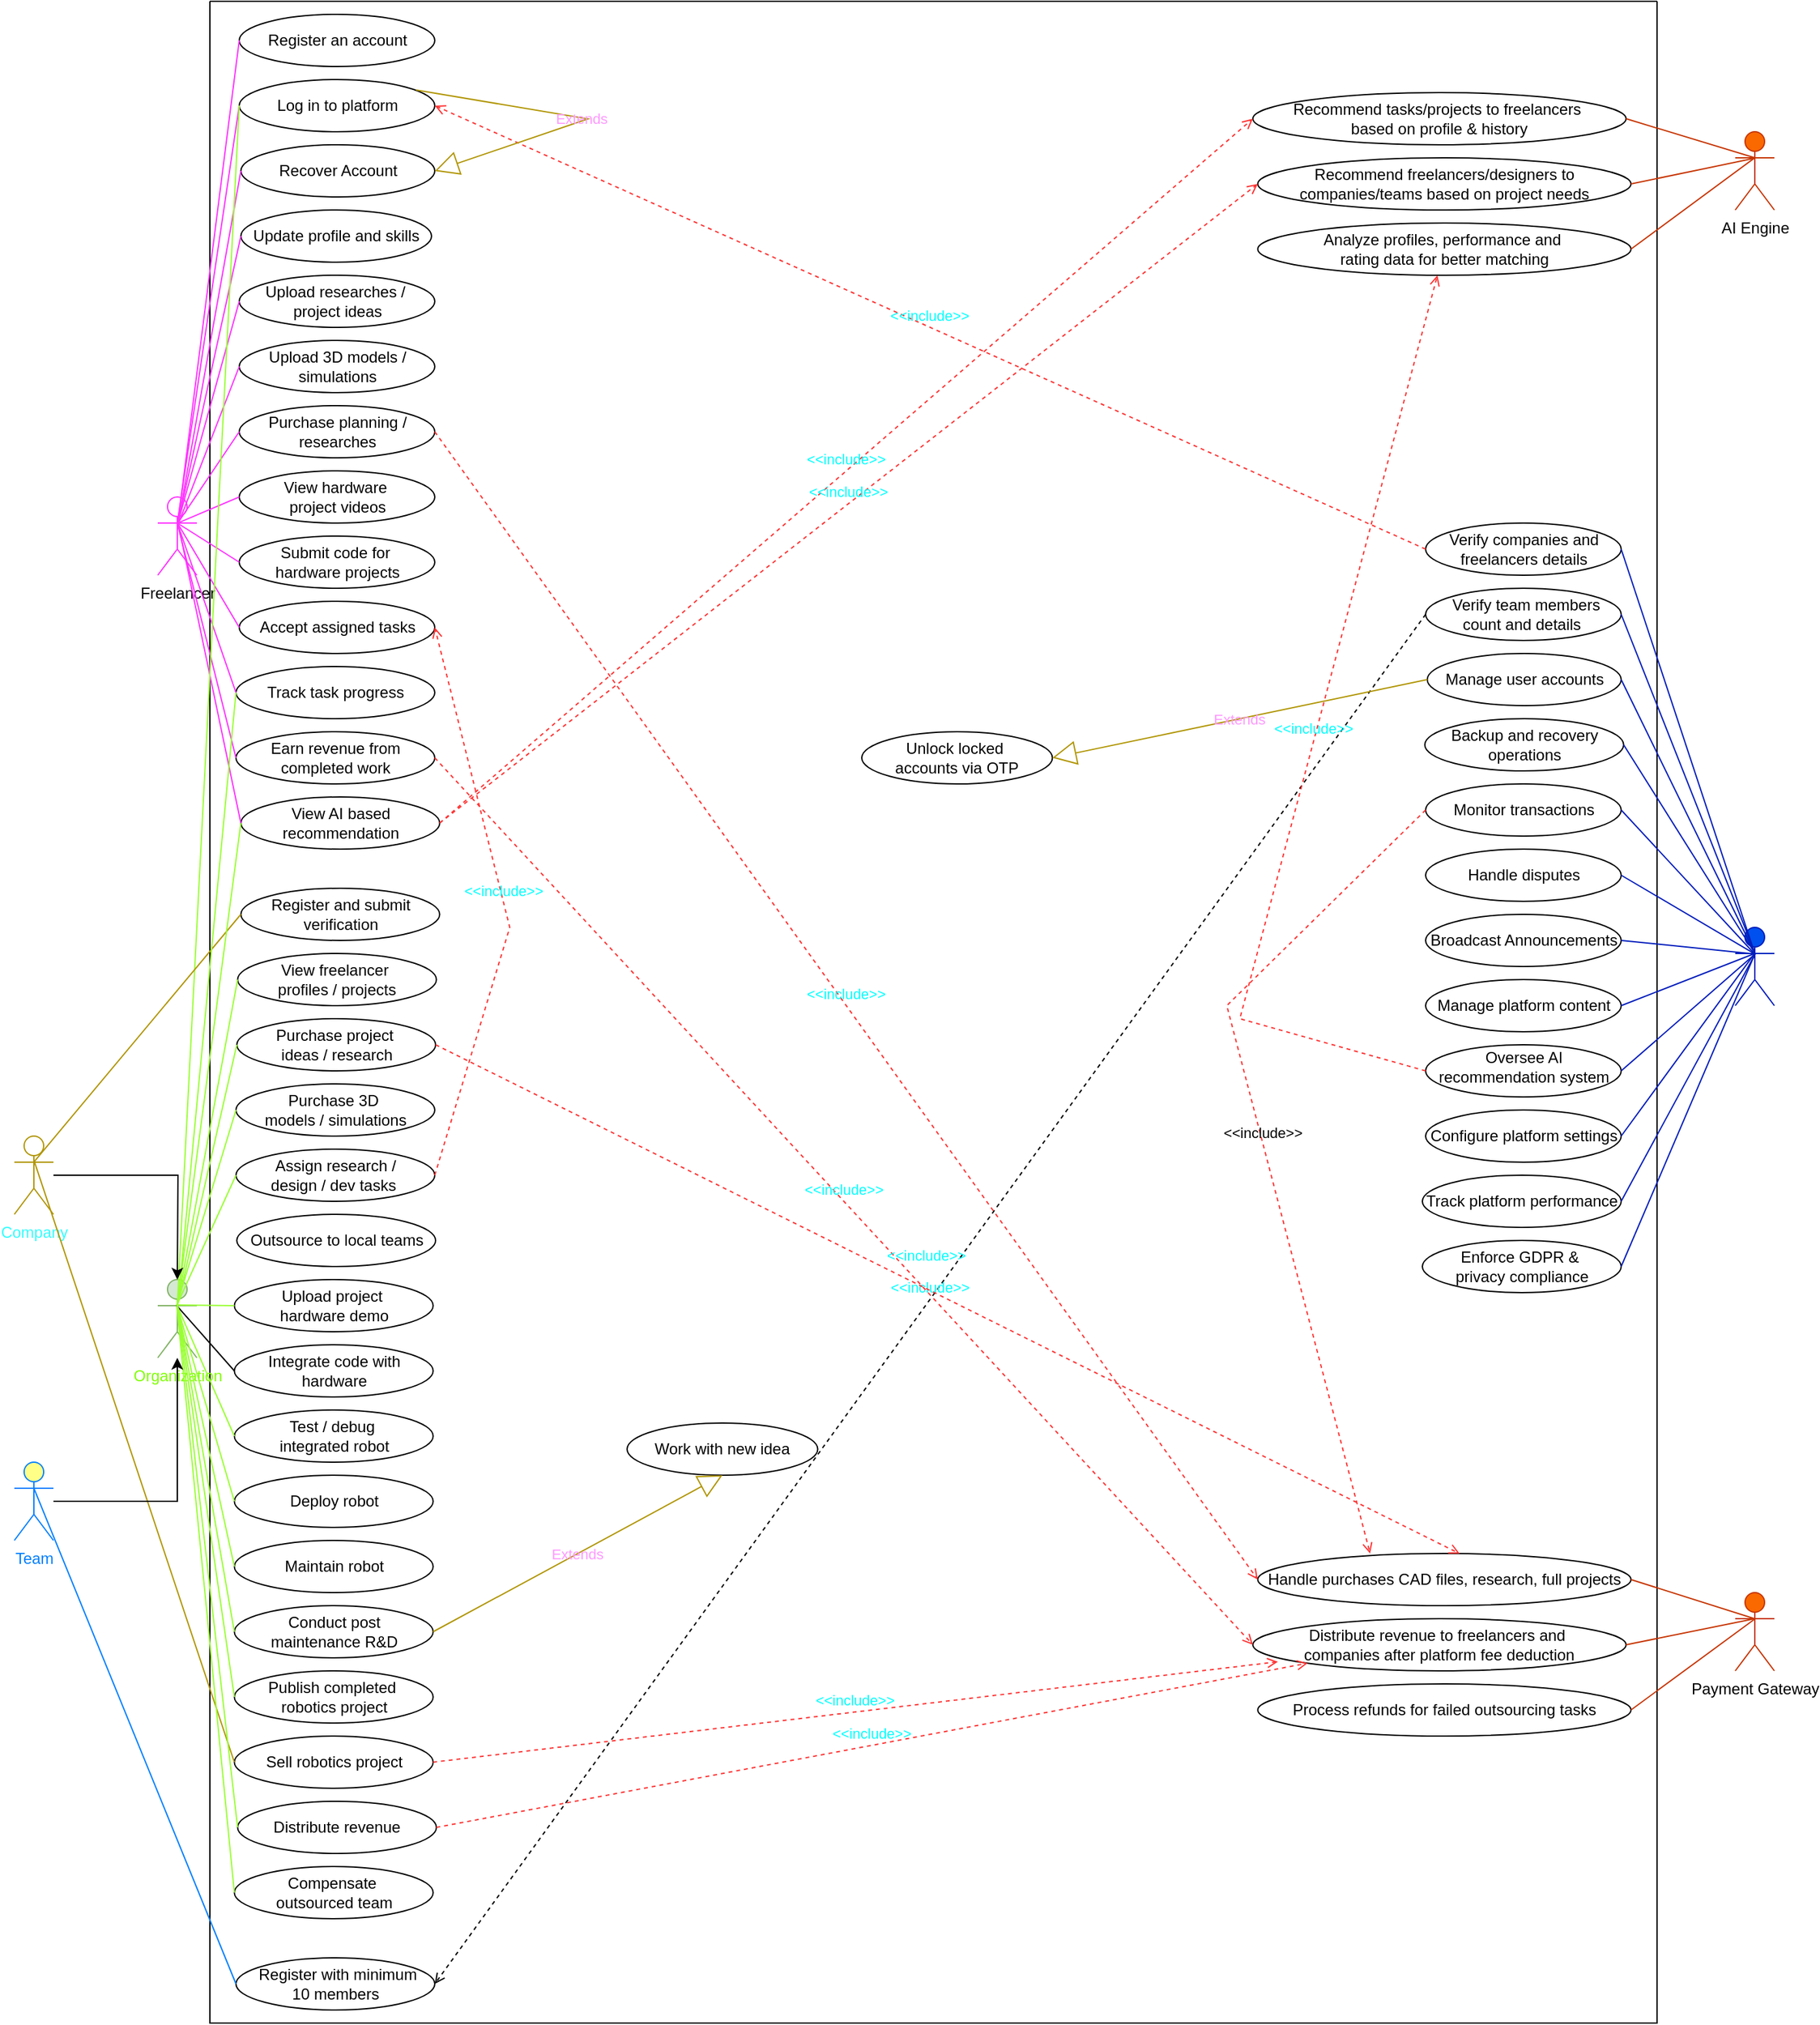 <mxfile version="26.2.2">
  <diagram name="Page-1" id="6x8NPzRuqfLoAj6asVxv">
    <mxGraphModel dx="2456" dy="2137" grid="1" gridSize="10" guides="1" tooltips="1" connect="1" arrows="1" fold="1" page="1" pageScale="1" pageWidth="850" pageHeight="1100" math="0" shadow="0">
      <root>
        <mxCell id="0" />
        <mxCell id="1" parent="0" />
        <mxCell id="V483_an6sq9II-iybFKx-1" value="" style="swimlane;startSize=0;fontColor=#B9E0A5;labelBackgroundColor=#33FF99;" parent="1" vertex="1">
          <mxGeometry x="130" y="-310" width="1110" height="1550" as="geometry" />
        </mxCell>
        <mxCell id="V483_an6sq9II-iybFKx-2" value="Register an account" style="ellipse;whiteSpace=wrap;html=1;" parent="V483_an6sq9II-iybFKx-1" vertex="1">
          <mxGeometry x="22.5" y="10" width="150" height="40" as="geometry" />
        </mxCell>
        <mxCell id="V483_an6sq9II-iybFKx-14" value="Log in to platform" style="ellipse;whiteSpace=wrap;html=1;" parent="V483_an6sq9II-iybFKx-1" vertex="1">
          <mxGeometry x="22.5" y="60" width="150" height="40" as="geometry" />
        </mxCell>
        <mxCell id="V483_an6sq9II-iybFKx-20" value="Upload 3D models / simulations" style="ellipse;whiteSpace=wrap;html=1;" parent="V483_an6sq9II-iybFKx-1" vertex="1">
          <mxGeometry x="22.5" y="260" width="150" height="40" as="geometry" />
        </mxCell>
        <mxCell id="V483_an6sq9II-iybFKx-19" value="Upload researches /&amp;nbsp;&lt;div&gt;project ideas&lt;/div&gt;" style="ellipse;whiteSpace=wrap;html=1;" parent="V483_an6sq9II-iybFKx-1" vertex="1">
          <mxGeometry x="22.5" y="210" width="150" height="40" as="geometry" />
        </mxCell>
        <mxCell id="V483_an6sq9II-iybFKx-18" value="Update profile and skills" style="ellipse;whiteSpace=wrap;html=1;" parent="V483_an6sq9II-iybFKx-1" vertex="1">
          <mxGeometry x="23.75" y="160" width="146.25" height="40" as="geometry" />
        </mxCell>
        <mxCell id="V483_an6sq9II-iybFKx-17" value="Purchase planning / researches" style="ellipse;whiteSpace=wrap;html=1;" parent="V483_an6sq9II-iybFKx-1" vertex="1">
          <mxGeometry x="22.5" y="310" width="150" height="40" as="geometry" />
        </mxCell>
        <mxCell id="V483_an6sq9II-iybFKx-16" value="View hardware&amp;nbsp;&lt;div&gt;project videos&lt;/div&gt;" style="ellipse;whiteSpace=wrap;html=1;" parent="V483_an6sq9II-iybFKx-1" vertex="1">
          <mxGeometry x="22.5" y="360" width="150" height="40" as="geometry" />
        </mxCell>
        <mxCell id="V483_an6sq9II-iybFKx-15" value="Recover Account" style="ellipse;whiteSpace=wrap;html=1;" parent="V483_an6sq9II-iybFKx-1" vertex="1">
          <mxGeometry x="23.75" y="110" width="148.75" height="40" as="geometry" />
        </mxCell>
        <mxCell id="V483_an6sq9II-iybFKx-23" value="Track task progress" style="ellipse;whiteSpace=wrap;html=1;" parent="V483_an6sq9II-iybFKx-1" vertex="1">
          <mxGeometry x="20" y="510" width="152.5" height="40" as="geometry" />
        </mxCell>
        <mxCell id="V483_an6sq9II-iybFKx-22" value="Submit code for&amp;nbsp;&lt;div&gt;hardware projects&lt;/div&gt;" style="ellipse;whiteSpace=wrap;html=1;" parent="V483_an6sq9II-iybFKx-1" vertex="1">
          <mxGeometry x="22.5" y="410" width="150" height="40" as="geometry" />
        </mxCell>
        <mxCell id="V483_an6sq9II-iybFKx-21" value="Accept assigned tasks" style="ellipse;whiteSpace=wrap;html=1;" parent="V483_an6sq9II-iybFKx-1" vertex="1">
          <mxGeometry x="22.5" y="460" width="150" height="40" as="geometry" />
        </mxCell>
        <mxCell id="V483_an6sq9II-iybFKx-28" value="View AI based recommendation" style="ellipse;whiteSpace=wrap;html=1;" parent="V483_an6sq9II-iybFKx-1" vertex="1">
          <mxGeometry x="23.75" y="610" width="152.5" height="40" as="geometry" />
        </mxCell>
        <mxCell id="V483_an6sq9II-iybFKx-27" value="Earn revenue from completed work" style="ellipse;whiteSpace=wrap;html=1;" parent="V483_an6sq9II-iybFKx-1" vertex="1">
          <mxGeometry x="20" y="560" width="152.5" height="40" as="geometry" />
        </mxCell>
        <mxCell id="V483_an6sq9II-iybFKx-48" value="&amp;nbsp;Assign research /&amp;nbsp;&lt;div&gt;design&amp;nbsp;&lt;span style=&quot;background-color: transparent; color: light-dark(rgb(0, 0, 0), rgb(255, 255, 255));&quot;&gt;/ dev tasks&amp;nbsp;&lt;/span&gt;&lt;/div&gt;" style="ellipse;whiteSpace=wrap;html=1;" parent="V483_an6sq9II-iybFKx-1" vertex="1">
          <mxGeometry x="20" y="880" width="152.5" height="40" as="geometry" />
        </mxCell>
        <mxCell id="V483_an6sq9II-iybFKx-47" value="Purchase 3D&amp;nbsp;&lt;div&gt;models / simulations&lt;/div&gt;" style="ellipse;whiteSpace=wrap;html=1;" parent="V483_an6sq9II-iybFKx-1" vertex="1">
          <mxGeometry x="20" y="830" width="152.5" height="40" as="geometry" />
        </mxCell>
        <mxCell id="V483_an6sq9II-iybFKx-46" value="Purchase project&amp;nbsp;&lt;div&gt;ideas / research&lt;/div&gt;" style="ellipse;whiteSpace=wrap;html=1;" parent="V483_an6sq9II-iybFKx-1" vertex="1">
          <mxGeometry x="20.63" y="780" width="152.5" height="40" as="geometry" />
        </mxCell>
        <mxCell id="V483_an6sq9II-iybFKx-45" value="View freelancer&amp;nbsp;&lt;div&gt;profiles / projects&lt;/div&gt;" style="ellipse;whiteSpace=wrap;html=1;" parent="V483_an6sq9II-iybFKx-1" vertex="1">
          <mxGeometry x="21.25" y="730" width="152.5" height="40" as="geometry" />
        </mxCell>
        <mxCell id="V483_an6sq9II-iybFKx-44" value="Register and submit verification" style="ellipse;whiteSpace=wrap;html=1;" parent="V483_an6sq9II-iybFKx-1" vertex="1">
          <mxGeometry x="23.75" y="680" width="152.5" height="40" as="geometry" />
        </mxCell>
        <mxCell id="V483_an6sq9II-iybFKx-43" value="&lt;span style=&quot;color: rgba(0, 0, 0, 0); font-family: monospace; font-size: 0px; text-align: start; text-wrap-mode: nowrap;&quot;&gt;%3CmxGraphModel%3E%3Croot%3E%3CmxCell%20id%3D%220%22%2F%3E%3CmxCell%20id%3D%221%22%20parent%3D%220%22%2F%3E%3CmxCell%20id%3D%222%22%20value%3D%22Outsource%20to%20local%20teams%22%20style%3D%22ellipse%3BwhiteSpace%3Dwrap%3Bhtml%3D1%3B%22%20vertex%3D%221%22%20parent%3D%221%22%3E%3CmxGeometry%20x%3D%22170%22%20y%3D%22680%22%20width%3D%22152.5%22%20height%3D%2240%22%20as%3D%22geometry%22%2F%3E%3C%2FmxCell%3E%3C%2Froot%3E%3C%2FmxGraphModel%3E&lt;/span&gt;Upload project&amp;nbsp;&lt;div&gt;hardware demo&lt;/div&gt;" style="ellipse;whiteSpace=wrap;html=1;" parent="V483_an6sq9II-iybFKx-1" vertex="1">
          <mxGeometry x="18.75" y="980" width="152.5" height="40" as="geometry" />
        </mxCell>
        <mxCell id="V483_an6sq9II-iybFKx-59" value="Conduct post maintenance&lt;span style=&quot;background-color: transparent; color: light-dark(rgb(0, 0, 0), rgb(255, 255, 255));&quot;&gt;&amp;nbsp;R&amp;amp;D&lt;/span&gt;" style="ellipse;whiteSpace=wrap;html=1;" parent="V483_an6sq9II-iybFKx-1" vertex="1">
          <mxGeometry x="18.75" y="1230" width="152.5" height="40" as="geometry" />
        </mxCell>
        <mxCell id="V483_an6sq9II-iybFKx-58" value="Maintain robot" style="ellipse;whiteSpace=wrap;html=1;" parent="V483_an6sq9II-iybFKx-1" vertex="1">
          <mxGeometry x="18.75" y="1180" width="152.5" height="40" as="geometry" />
        </mxCell>
        <mxCell id="V483_an6sq9II-iybFKx-57" value="Deploy robot" style="ellipse;whiteSpace=wrap;html=1;" parent="V483_an6sq9II-iybFKx-1" vertex="1">
          <mxGeometry x="18.75" y="1130" width="152.5" height="40" as="geometry" />
        </mxCell>
        <mxCell id="V483_an6sq9II-iybFKx-56" value="Test / debug&amp;nbsp;&lt;div&gt;integrated robot&lt;/div&gt;" style="ellipse;whiteSpace=wrap;html=1;" parent="V483_an6sq9II-iybFKx-1" vertex="1">
          <mxGeometry x="18.75" y="1080" width="152.5" height="40" as="geometry" />
        </mxCell>
        <mxCell id="V483_an6sq9II-iybFKx-55" value="Integrate code with hardware" style="ellipse;whiteSpace=wrap;html=1;" parent="V483_an6sq9II-iybFKx-1" vertex="1">
          <mxGeometry x="18.75" y="1030" width="152.5" height="40" as="geometry" />
        </mxCell>
        <mxCell id="V483_an6sq9II-iybFKx-63" value="Publish completed&amp;nbsp;&lt;div&gt;robotics project&lt;/div&gt;" style="ellipse;whiteSpace=wrap;html=1;" parent="V483_an6sq9II-iybFKx-1" vertex="1">
          <mxGeometry x="18.75" y="1280" width="152.5" height="40" as="geometry" />
        </mxCell>
        <mxCell id="V483_an6sq9II-iybFKx-64" value="Sell robotics project" style="ellipse;whiteSpace=wrap;html=1;" parent="V483_an6sq9II-iybFKx-1" vertex="1">
          <mxGeometry x="18.75" y="1330" width="152.5" height="40" as="geometry" />
        </mxCell>
        <mxCell id="V483_an6sq9II-iybFKx-65" value="Distribute revenue" style="ellipse;whiteSpace=wrap;html=1;" parent="V483_an6sq9II-iybFKx-1" vertex="1">
          <mxGeometry x="21.25" y="1380" width="152.5" height="40" as="geometry" />
        </mxCell>
        <mxCell id="V483_an6sq9II-iybFKx-66" value="Compensate&amp;nbsp;&lt;div&gt;outsourced team &lt;/div&gt;" style="ellipse;whiteSpace=wrap;html=1;" parent="V483_an6sq9II-iybFKx-1" vertex="1">
          <mxGeometry x="18.75" y="1430" width="152.5" height="40" as="geometry" />
        </mxCell>
        <mxCell id="elvzSRphuKa_Uweao7Ht-12" value="Outsource to local teams" style="ellipse;whiteSpace=wrap;html=1;" parent="V483_an6sq9II-iybFKx-1" vertex="1">
          <mxGeometry x="20.63" y="930" width="152.5" height="40" as="geometry" />
        </mxCell>
        <mxCell id="elvzSRphuKa_Uweao7Ht-31" value="&amp;nbsp; Register with minimum&amp;nbsp;&lt;div&gt;10 members&lt;/div&gt;" style="ellipse;whiteSpace=wrap;html=1;" parent="V483_an6sq9II-iybFKx-1" vertex="1">
          <mxGeometry x="20" y="1500" width="152.5" height="40" as="geometry" />
        </mxCell>
        <mxCell id="elvzSRphuKa_Uweao7Ht-36" value="Verify companies and freelancers details" style="ellipse;whiteSpace=wrap;html=1;" parent="V483_an6sq9II-iybFKx-1" vertex="1">
          <mxGeometry x="932.5" y="400" width="150" height="40" as="geometry" />
        </mxCell>
        <mxCell id="elvzSRphuKa_Uweao7Ht-37" value="&amp;nbsp;Verify team members count and details&amp;nbsp;" style="ellipse;whiteSpace=wrap;html=1;" parent="V483_an6sq9II-iybFKx-1" vertex="1">
          <mxGeometry x="932.5" y="450" width="150" height="40" as="geometry" />
        </mxCell>
        <mxCell id="elvzSRphuKa_Uweao7Ht-38" value="Handle disputes" style="ellipse;whiteSpace=wrap;html=1;" parent="V483_an6sq9II-iybFKx-1" vertex="1">
          <mxGeometry x="932.5" y="650" width="150" height="40" as="geometry" />
        </mxCell>
        <mxCell id="elvzSRphuKa_Uweao7Ht-39" value="Monitor transactions" style="ellipse;whiteSpace=wrap;html=1;" parent="V483_an6sq9II-iybFKx-1" vertex="1">
          <mxGeometry x="932.5" y="600" width="150" height="40" as="geometry" />
        </mxCell>
        <mxCell id="elvzSRphuKa_Uweao7Ht-40" value="Unlock locked&amp;nbsp;&lt;div&gt;a&lt;span style=&quot;background-color: transparent; color: light-dark(rgb(0, 0, 0), rgb(255, 255, 255));&quot;&gt;ccounts via OTP&lt;/span&gt;&lt;/div&gt;" style="ellipse;whiteSpace=wrap;html=1;" parent="V483_an6sq9II-iybFKx-1" vertex="1">
          <mxGeometry x="500" y="560" width="146.25" height="40" as="geometry" />
        </mxCell>
        <mxCell id="elvzSRphuKa_Uweao7Ht-41" value="Broadcast Announcements" style="ellipse;whiteSpace=wrap;html=1;" parent="V483_an6sq9II-iybFKx-1" vertex="1">
          <mxGeometry x="932.5" y="700" width="150" height="40" as="geometry" />
        </mxCell>
        <mxCell id="elvzSRphuKa_Uweao7Ht-42" value="Manage platform content" style="ellipse;whiteSpace=wrap;html=1;" parent="V483_an6sq9II-iybFKx-1" vertex="1">
          <mxGeometry x="932.5" y="750" width="150" height="40" as="geometry" />
        </mxCell>
        <mxCell id="elvzSRphuKa_Uweao7Ht-43" value="Manage user accounts" style="ellipse;whiteSpace=wrap;html=1;" parent="V483_an6sq9II-iybFKx-1" vertex="1">
          <mxGeometry x="933.75" y="500" width="148.75" height="40" as="geometry" />
        </mxCell>
        <mxCell id="elvzSRphuKa_Uweao7Ht-44" value="Track platform performance" style="ellipse;whiteSpace=wrap;html=1;" parent="V483_an6sq9II-iybFKx-1" vertex="1">
          <mxGeometry x="930" y="900" width="152.5" height="40" as="geometry" />
        </mxCell>
        <mxCell id="elvzSRphuKa_Uweao7Ht-45" value="&lt;table&gt;&lt;tbody&gt;&lt;tr&gt;&lt;td style=&quot;&quot; data-end=&quot;1147&quot; data-start=&quot;1108&quot; class=&quot;max-w-[calc(var(--thread-content-max-width)*2/3)]&quot;&gt;&lt;span data-end=&quot;1146&quot; data-start=&quot;1110&quot;&gt;Oversee AI recommendation system&lt;/span&gt;&lt;/td&gt;&lt;/tr&gt;&lt;/tbody&gt;&lt;/table&gt;&lt;table&gt;&lt;tbody&gt;&lt;tr&gt;&lt;td data-end=&quot;1211&quot; data-start=&quot;1147&quot; class=&quot;max-w-[calc(var(--thread-content-max-width)*2/3)] min-w-[calc(var(--thread-content-max-width)/3)]&quot;&gt;&lt;/td&gt;&lt;/tr&gt;&lt;/tbody&gt;&lt;/table&gt;" style="ellipse;whiteSpace=wrap;html=1;" parent="V483_an6sq9II-iybFKx-1" vertex="1">
          <mxGeometry x="932.5" y="800" width="150" height="40" as="geometry" />
        </mxCell>
        <mxCell id="elvzSRphuKa_Uweao7Ht-46" value="Configure platform settings" style="ellipse;whiteSpace=wrap;html=1;" parent="V483_an6sq9II-iybFKx-1" vertex="1">
          <mxGeometry x="932.5" y="850" width="150" height="40" as="geometry" />
        </mxCell>
        <mxCell id="elvzSRphuKa_Uweao7Ht-47" value="Backup and recovery operations" style="ellipse;whiteSpace=wrap;html=1;" parent="V483_an6sq9II-iybFKx-1" vertex="1">
          <mxGeometry x="931.88" y="550" width="152.5" height="40" as="geometry" />
        </mxCell>
        <mxCell id="elvzSRphuKa_Uweao7Ht-48" value="Enforce GDPR &amp;amp;&amp;nbsp;&lt;div&gt;privacy compliance&lt;/div&gt;" style="ellipse;whiteSpace=wrap;html=1;" parent="V483_an6sq9II-iybFKx-1" vertex="1">
          <mxGeometry x="930" y="950" width="152.5" height="40" as="geometry" />
        </mxCell>
        <mxCell id="elvzSRphuKa_Uweao7Ht-64" value="Recommend tasks/projects to freelancers&amp;nbsp;&lt;div&gt;based on profile &amp;amp; history&lt;/div&gt;" style="ellipse;whiteSpace=wrap;html=1;" parent="V483_an6sq9II-iybFKx-1" vertex="1">
          <mxGeometry x="800" y="70" width="286.25" height="40" as="geometry" />
        </mxCell>
        <mxCell id="elvzSRphuKa_Uweao7Ht-70" value="Recommend freelancers/designers to companies/teams based on project needs" style="ellipse;whiteSpace=wrap;html=1;" parent="V483_an6sq9II-iybFKx-1" vertex="1">
          <mxGeometry x="803.75" y="120" width="286.25" height="40" as="geometry" />
        </mxCell>
        <mxCell id="elvzSRphuKa_Uweao7Ht-71" value="Analyze profiles, performance and&amp;nbsp;&lt;div&gt;&lt;span style=&quot;background-color: transparent; color: light-dark(rgb(0, 0, 0), rgb(255, 255, 255));&quot;&gt;rating&amp;nbsp;&lt;/span&gt;&lt;span style=&quot;background-color: transparent; color: light-dark(rgb(0, 0, 0), rgb(255, 255, 255));&quot;&gt;data for better matching&lt;/span&gt;&lt;/div&gt;" style="ellipse;whiteSpace=wrap;html=1;" parent="V483_an6sq9II-iybFKx-1" vertex="1">
          <mxGeometry x="803.75" y="170" width="286.25" height="40" as="geometry" />
        </mxCell>
        <mxCell id="elvzSRphuKa_Uweao7Ht-72" value="Handle purchases CAD files, research, full projects" style="ellipse;whiteSpace=wrap;html=1;" parent="V483_an6sq9II-iybFKx-1" vertex="1">
          <mxGeometry x="803.75" y="1190" width="286.25" height="40" as="geometry" />
        </mxCell>
        <mxCell id="elvzSRphuKa_Uweao7Ht-73" value="Distribute revenue to freelancers and&amp;nbsp;&lt;div&gt;companies after platform fee deduction&lt;/div&gt;" style="ellipse;whiteSpace=wrap;html=1;" parent="V483_an6sq9II-iybFKx-1" vertex="1">
          <mxGeometry x="800" y="1240" width="286.25" height="40" as="geometry" />
        </mxCell>
        <mxCell id="elvzSRphuKa_Uweao7Ht-74" value="Process refunds for failed outsourcing tasks" style="ellipse;whiteSpace=wrap;html=1;" parent="V483_an6sq9II-iybFKx-1" vertex="1">
          <mxGeometry x="803.75" y="1290" width="286.25" height="40" as="geometry" />
        </mxCell>
        <mxCell id="elvzSRphuKa_Uweao7Ht-78" value="&lt;&lt;include&gt;&gt;" style="edgeStyle=none;endArrow=open;verticalAlign=bottom;dashed=1;labelBackgroundColor=none;rounded=0;exitX=0;exitY=0.5;exitDx=0;exitDy=0;entryX=1;entryY=0.5;entryDx=0;entryDy=0;strokeColor=#FF3333;fontColor=#00FFFF;" parent="V483_an6sq9II-iybFKx-1" source="elvzSRphuKa_Uweao7Ht-36" target="V483_an6sq9II-iybFKx-14" edge="1">
          <mxGeometry width="160" relative="1" as="geometry">
            <mxPoint x="889.5" y="420" as="sourcePoint" />
            <mxPoint x="1067" y="248.377" as="targetPoint" />
          </mxGeometry>
        </mxCell>
        <mxCell id="elvzSRphuKa_Uweao7Ht-79" value="&lt;&lt;include&gt;&gt;" style="edgeStyle=none;endArrow=open;verticalAlign=bottom;dashed=1;labelBackgroundColor=none;rounded=0;exitX=0;exitY=0.5;exitDx=0;exitDy=0;entryX=1;entryY=0.5;entryDx=0;entryDy=0;strokeColor=light-dark(#000000,#FF3333);fontColor=#00FFFF;" parent="V483_an6sq9II-iybFKx-1" source="elvzSRphuKa_Uweao7Ht-37" target="elvzSRphuKa_Uweao7Ht-31" edge="1">
          <mxGeometry width="160" relative="1" as="geometry">
            <mxPoint x="943" y="430" as="sourcePoint" />
            <mxPoint x="183" y="90" as="targetPoint" />
          </mxGeometry>
        </mxCell>
        <mxCell id="elvzSRphuKa_Uweao7Ht-80" value="&lt;&lt;include&gt;&gt;" style="edgeStyle=none;endArrow=open;verticalAlign=bottom;dashed=1;labelBackgroundColor=none;rounded=0;exitX=1;exitY=0.5;exitDx=0;exitDy=0;entryX=0;entryY=0.5;entryDx=0;entryDy=0;strokeColor=#FF3333;fontColor=#00FFFF;" parent="V483_an6sq9II-iybFKx-1" source="V483_an6sq9II-iybFKx-17" target="elvzSRphuKa_Uweao7Ht-72" edge="1">
          <mxGeometry width="160" relative="1" as="geometry">
            <mxPoint x="310" y="350" as="sourcePoint" />
            <mxPoint x="470" y="350" as="targetPoint" />
          </mxGeometry>
        </mxCell>
        <mxCell id="elvzSRphuKa_Uweao7Ht-83" value="&amp;lt;&amp;lt;include&amp;gt;&amp;gt;" style="edgeStyle=none;html=1;endArrow=open;verticalAlign=bottom;dashed=1;labelBackgroundColor=none;rounded=0;exitX=1;exitY=0.5;exitDx=0;exitDy=0;entryX=0;entryY=0.5;entryDx=0;entryDy=0;strokeColor=#FF3333;fontColor=#00FFFF;" parent="V483_an6sq9II-iybFKx-1" source="V483_an6sq9II-iybFKx-27" target="elvzSRphuKa_Uweao7Ht-73" edge="1">
          <mxGeometry width="160" relative="1" as="geometry">
            <mxPoint x="120" y="380" as="sourcePoint" />
            <mxPoint x="751" y="1260" as="targetPoint" />
          </mxGeometry>
        </mxCell>
        <mxCell id="elvzSRphuKa_Uweao7Ht-85" value="&lt;&lt;include&gt;&gt;" style="edgeStyle=none;endArrow=open;verticalAlign=bottom;dashed=1;labelBackgroundColor=none;rounded=0;exitX=1;exitY=0.5;exitDx=0;exitDy=0;entryX=0;entryY=0.5;entryDx=0;entryDy=0;strokeColor=#FF3333;fontColor=#00FFFF;" parent="V483_an6sq9II-iybFKx-1" source="V483_an6sq9II-iybFKx-28" target="elvzSRphuKa_Uweao7Ht-64" edge="1">
          <mxGeometry width="160" relative="1" as="geometry">
            <mxPoint x="260" y="260" as="sourcePoint" />
            <mxPoint x="891" y="1140" as="targetPoint" />
          </mxGeometry>
        </mxCell>
        <mxCell id="elvzSRphuKa_Uweao7Ht-86" value="&lt;&lt;include&gt;&gt;" style="edgeStyle=none;endArrow=open;verticalAlign=bottom;dashed=1;labelBackgroundColor=none;rounded=0;exitX=1;exitY=0.5;exitDx=0;exitDy=0;entryX=0.541;entryY=0.003;entryDx=0;entryDy=0;strokeColor=#FF3333;entryPerimeter=0;fontColor=#00FFFF;" parent="V483_an6sq9II-iybFKx-1" source="V483_an6sq9II-iybFKx-46" target="elvzSRphuKa_Uweao7Ht-72" edge="1">
          <mxGeometry x="-0.058" y="15" width="160" relative="1" as="geometry">
            <mxPoint x="239.5" y="480" as="sourcePoint" />
            <mxPoint x="870.5" y="1360" as="targetPoint" />
            <mxPoint as="offset" />
          </mxGeometry>
        </mxCell>
        <mxCell id="elvzSRphuKa_Uweao7Ht-87" value="&lt;&lt;include&gt;&gt;" style="edgeStyle=none;endArrow=open;verticalAlign=bottom;dashed=1;labelBackgroundColor=none;rounded=0;exitX=1;exitY=0.5;exitDx=0;exitDy=0;entryX=0.067;entryY=0.825;entryDx=0;entryDy=0;strokeColor=#FF3333;entryPerimeter=0;fontColor=#00FFFF;" parent="V483_an6sq9II-iybFKx-1" source="V483_an6sq9II-iybFKx-64" target="elvzSRphuKa_Uweao7Ht-73" edge="1">
          <mxGeometry width="160" relative="1" as="geometry">
            <mxPoint x="302.75" y="890" as="sourcePoint" />
            <mxPoint x="933.75" y="1770" as="targetPoint" />
          </mxGeometry>
        </mxCell>
        <mxCell id="elvzSRphuKa_Uweao7Ht-88" value="&lt;&lt;include&gt;&gt;" style="edgeStyle=none;endArrow=open;verticalAlign=bottom;dashed=1;labelBackgroundColor=none;rounded=0;exitX=1;exitY=0.5;exitDx=0;exitDy=0;entryX=0;entryY=1;entryDx=0;entryDy=0;strokeColor=#FF3333;fontColor=#00FFFF;" parent="V483_an6sq9II-iybFKx-1" source="V483_an6sq9II-iybFKx-65" target="elvzSRphuKa_Uweao7Ht-73" edge="1">
          <mxGeometry width="160" relative="1" as="geometry">
            <mxPoint x="171.25" y="1397" as="sourcePoint" />
            <mxPoint x="819.25" y="1320" as="targetPoint" />
          </mxGeometry>
        </mxCell>
        <mxCell id="elvzSRphuKa_Uweao7Ht-89" value="&amp;lt;&amp;lt;include&amp;gt;&amp;gt;" style="edgeStyle=none;html=1;endArrow=open;verticalAlign=bottom;dashed=1;labelBackgroundColor=none;rounded=0;exitX=1;exitY=0.5;exitDx=0;exitDy=0;entryX=1;entryY=0.5;entryDx=0;entryDy=0;strokeColor=#FF3333;fontColor=#00FFFF;" parent="V483_an6sq9II-iybFKx-1" source="V483_an6sq9II-iybFKx-48" target="V483_an6sq9II-iybFKx-21" edge="1">
          <mxGeometry width="160" relative="1" as="geometry">
            <mxPoint x="191" y="1370" as="sourcePoint" />
            <mxPoint x="839" y="1293" as="targetPoint" />
            <Array as="points">
              <mxPoint x="230" y="710" />
            </Array>
          </mxGeometry>
        </mxCell>
        <mxCell id="elvzSRphuKa_Uweao7Ht-90" value="&lt;&lt;include&gt;&gt;" style="edgeStyle=none;endArrow=open;verticalAlign=bottom;dashed=1;labelBackgroundColor=none;rounded=0;exitX=1;exitY=0.5;exitDx=0;exitDy=0;entryX=0;entryY=0.5;entryDx=0;entryDy=0;strokeColor=#FF3333;fontColor=#00FFFF;" parent="V483_an6sq9II-iybFKx-1" source="V483_an6sq9II-iybFKx-28" target="elvzSRphuKa_Uweao7Ht-70" edge="1">
          <mxGeometry width="160" relative="1" as="geometry">
            <mxPoint x="186" y="640" as="sourcePoint" />
            <mxPoint x="810" y="100" as="targetPoint" />
          </mxGeometry>
        </mxCell>
        <mxCell id="elvzSRphuKa_Uweao7Ht-92" value="&lt;&lt;include&gt;&gt;" style="edgeStyle=none;endArrow=open;verticalAlign=bottom;dashed=1;labelBackgroundColor=none;rounded=0;exitX=0;exitY=0.5;exitDx=0;exitDy=0;entryX=0.301;entryY=0;entryDx=0;entryDy=0;strokeColor=#FF3333;entryPerimeter=0;fontColor=light-dark(#000000,#00FFFF);labelBorderColor=none;" parent="V483_an6sq9II-iybFKx-1" source="elvzSRphuKa_Uweao7Ht-39" target="elvzSRphuKa_Uweao7Ht-72" edge="1">
          <mxGeometry width="160" relative="1" as="geometry">
            <mxPoint x="183" y="910" as="sourcePoint" />
            <mxPoint x="183" y="490" as="targetPoint" />
            <Array as="points">
              <mxPoint x="780" y="770" />
            </Array>
          </mxGeometry>
        </mxCell>
        <mxCell id="elvzSRphuKa_Uweao7Ht-93" value="&lt;&lt;include&gt;&gt;" style="edgeStyle=none;endArrow=open;verticalAlign=bottom;dashed=1;labelBackgroundColor=none;rounded=0;exitX=0;exitY=0.5;exitDx=0;exitDy=0;strokeColor=#FF3333;fontColor=#00FFFF;" parent="V483_an6sq9II-iybFKx-1" source="elvzSRphuKa_Uweao7Ht-45" target="elvzSRphuKa_Uweao7Ht-71" edge="1">
          <mxGeometry width="160" relative="1" as="geometry">
            <mxPoint x="943" y="630" as="sourcePoint" />
            <mxPoint x="900" y="1200" as="targetPoint" />
            <Array as="points">
              <mxPoint x="790" y="780" />
            </Array>
          </mxGeometry>
        </mxCell>
        <mxCell id="elvzSRphuKa_Uweao7Ht-94" value="Extends" style="endArrow=block;endSize=16;endFill=0;rounded=0;entryX=1;entryY=0.5;entryDx=0;entryDy=0;exitX=0.904;exitY=0.2;exitDx=0;exitDy=0;exitPerimeter=0;fillColor=#e3c800;strokeColor=#B09500;labelBackgroundColor=none;fontColor=#FF99FF;" parent="V483_an6sq9II-iybFKx-1" source="V483_an6sq9II-iybFKx-14" edge="1">
          <mxGeometry width="160" relative="1" as="geometry">
            <mxPoint x="113.7" y="60.0" as="sourcePoint" />
            <mxPoint x="172.5" y="130.16" as="targetPoint" />
            <Array as="points">
              <mxPoint x="290" y="90.16" />
            </Array>
          </mxGeometry>
        </mxCell>
        <mxCell id="elvzSRphuKa_Uweao7Ht-103" value="Extends" style="endArrow=block;endSize=16;endFill=0;rounded=0;entryX=1;entryY=0.5;entryDx=0;entryDy=0;exitX=0;exitY=0.5;exitDx=0;exitDy=0;fillColor=#e3c800;strokeColor=#B09500;labelBackgroundColor=none;fontColor=#FF99FF;" parent="V483_an6sq9II-iybFKx-1" source="elvzSRphuKa_Uweao7Ht-43" target="elvzSRphuKa_Uweao7Ht-40" edge="1">
          <mxGeometry width="160" relative="1" as="geometry">
            <mxPoint x="600" y="540" as="sourcePoint" />
            <mxPoint x="614.5" y="602.16" as="targetPoint" />
            <Array as="points">
              <mxPoint x="732" y="562.16" />
            </Array>
          </mxGeometry>
        </mxCell>
        <mxCell id="elvzSRphuKa_Uweao7Ht-104" value="Work with new idea" style="ellipse;whiteSpace=wrap;html=1;" parent="V483_an6sq9II-iybFKx-1" vertex="1">
          <mxGeometry x="320" y="1090" width="146.25" height="40" as="geometry" />
        </mxCell>
        <mxCell id="elvzSRphuKa_Uweao7Ht-105" value="Extends" style="endArrow=block;endSize=16;endFill=0;rounded=0;entryX=0.5;entryY=1;entryDx=0;entryDy=0;exitX=1;exitY=0.5;exitDx=0;exitDy=0;fillColor=#e3c800;strokeColor=#B09500;labelBackgroundColor=none;fontColor=#FF99FF;" parent="V483_an6sq9II-iybFKx-1" source="V483_an6sq9II-iybFKx-59" target="elvzSRphuKa_Uweao7Ht-104" edge="1">
          <mxGeometry width="160" relative="1" as="geometry">
            <mxPoint x="482.12" y="1150" as="sourcePoint" />
            <mxPoint x="184.12" y="1210" as="targetPoint" />
            <Array as="points" />
          </mxGeometry>
        </mxCell>
        <mxCell id="V483_an6sq9II-iybFKx-3" value="Freelancer" style="shape=umlActor;verticalLabelPosition=bottom;verticalAlign=top;html=1;direction=east;strokeColor=#FF33FF;" parent="1" vertex="1">
          <mxGeometry x="90" y="70" width="30" height="60" as="geometry" />
        </mxCell>
        <mxCell id="V483_an6sq9II-iybFKx-29" value="" style="endArrow=none;html=1;rounded=0;entryX=0;entryY=0.5;entryDx=0;entryDy=0;exitX=0.511;exitY=0.342;exitDx=0;exitDy=0;exitPerimeter=0;labelBackgroundColor=#FFFFFF;strokeColor=#FF33FF;" parent="1" source="V483_an6sq9II-iybFKx-3" target="V483_an6sq9II-iybFKx-2" edge="1">
          <mxGeometry relative="1" as="geometry">
            <mxPoint x="110" y="90" as="sourcePoint" />
            <mxPoint x="270" y="90" as="targetPoint" />
          </mxGeometry>
        </mxCell>
        <mxCell id="V483_an6sq9II-iybFKx-30" value="" style="endArrow=none;html=1;rounded=0;entryX=0;entryY=0.5;entryDx=0;entryDy=0;labelBackgroundColor=#FFFFFF;strokeColor=#FF33FF;" parent="1" target="V483_an6sq9II-iybFKx-14" edge="1">
          <mxGeometry relative="1" as="geometry">
            <mxPoint x="105" y="90" as="sourcePoint" />
            <mxPoint x="570" as="targetPoint" />
          </mxGeometry>
        </mxCell>
        <mxCell id="V483_an6sq9II-iybFKx-31" value="" style="endArrow=none;html=1;rounded=0;exitX=0.512;exitY=0.355;exitDx=0;exitDy=0;exitPerimeter=0;entryX=0;entryY=0.5;entryDx=0;entryDy=0;labelBackgroundColor=#FFFFFF;strokeColor=#FF33FF;" parent="1" source="V483_an6sq9II-iybFKx-3" target="V483_an6sq9II-iybFKx-15" edge="1">
          <mxGeometry relative="1" as="geometry">
            <mxPoint x="420" as="sourcePoint" />
            <mxPoint x="580" as="targetPoint" />
          </mxGeometry>
        </mxCell>
        <mxCell id="V483_an6sq9II-iybFKx-32" value="" style="endArrow=none;html=1;rounded=0;exitX=0.512;exitY=0.342;exitDx=0;exitDy=0;exitPerimeter=0;entryX=0;entryY=0.5;entryDx=0;entryDy=0;labelBackgroundColor=#FFFFFF;strokeColor=#FF33FF;" parent="1" source="V483_an6sq9II-iybFKx-3" target="V483_an6sq9II-iybFKx-18" edge="1">
          <mxGeometry relative="1" as="geometry">
            <mxPoint x="420" as="sourcePoint" />
            <mxPoint x="580" as="targetPoint" />
          </mxGeometry>
        </mxCell>
        <mxCell id="V483_an6sq9II-iybFKx-33" value="" style="endArrow=none;html=1;rounded=0;exitX=0.51;exitY=0.34;exitDx=0;exitDy=0;exitPerimeter=0;entryX=0;entryY=0.5;entryDx=0;entryDy=0;labelBackgroundColor=#FFFFFF;strokeColor=#FF33FF;" parent="1" source="V483_an6sq9II-iybFKx-3" target="V483_an6sq9II-iybFKx-19" edge="1">
          <mxGeometry relative="1" as="geometry">
            <mxPoint x="420" as="sourcePoint" />
            <mxPoint x="580" as="targetPoint" />
          </mxGeometry>
        </mxCell>
        <mxCell id="V483_an6sq9II-iybFKx-34" value="" style="endArrow=none;html=1;rounded=0;exitX=0.536;exitY=0.33;exitDx=0;exitDy=0;exitPerimeter=0;entryX=0;entryY=0.5;entryDx=0;entryDy=0;labelBackgroundColor=#FFFFFF;strokeColor=#FF33FF;" parent="1" source="V483_an6sq9II-iybFKx-3" target="V483_an6sq9II-iybFKx-20" edge="1">
          <mxGeometry relative="1" as="geometry">
            <mxPoint x="420" as="sourcePoint" />
            <mxPoint x="580" as="targetPoint" />
          </mxGeometry>
        </mxCell>
        <mxCell id="V483_an6sq9II-iybFKx-35" value="" style="endArrow=none;html=1;rounded=0;entryX=0;entryY=0.5;entryDx=0;entryDy=0;labelBackgroundColor=#FFFFFF;exitX=0.51;exitY=0.335;exitDx=0;exitDy=0;exitPerimeter=0;strokeColor=#FF33FF;" parent="1" source="V483_an6sq9II-iybFKx-3" target="V483_an6sq9II-iybFKx-17" edge="1">
          <mxGeometry relative="1" as="geometry">
            <mxPoint x="110" y="90" as="sourcePoint" />
            <mxPoint x="580" y="120" as="targetPoint" />
          </mxGeometry>
        </mxCell>
        <mxCell id="V483_an6sq9II-iybFKx-36" value="" style="endArrow=none;html=1;rounded=0;exitX=0.508;exitY=0.334;exitDx=0;exitDy=0;exitPerimeter=0;entryX=0;entryY=0.5;entryDx=0;entryDy=0;labelBackgroundColor=#FFFFFF;strokeColor=#FF33FF;" parent="1" source="V483_an6sq9II-iybFKx-3" target="V483_an6sq9II-iybFKx-16" edge="1">
          <mxGeometry relative="1" as="geometry">
            <mxPoint x="420" y="120" as="sourcePoint" />
            <mxPoint x="580" y="120" as="targetPoint" />
          </mxGeometry>
        </mxCell>
        <mxCell id="V483_an6sq9II-iybFKx-37" value="" style="endArrow=none;html=1;rounded=0;entryX=0;entryY=0.5;entryDx=0;entryDy=0;labelBackgroundColor=#FFFFFF;fontColor=#FF00FF;strokeColor=#FF33FF;" parent="1" target="V483_an6sq9II-iybFKx-22" edge="1">
          <mxGeometry relative="1" as="geometry">
            <mxPoint x="105" y="90" as="sourcePoint" />
            <mxPoint x="580" y="150" as="targetPoint" />
          </mxGeometry>
        </mxCell>
        <mxCell id="V483_an6sq9II-iybFKx-38" value="" style="endArrow=none;html=1;rounded=0;entryX=0;entryY=0.5;entryDx=0;entryDy=0;exitX=0.511;exitY=0.34;exitDx=0;exitDy=0;exitPerimeter=0;labelBackgroundColor=#FFFFFF;strokeColor=#FF33FF;" parent="1" source="V483_an6sq9II-iybFKx-3" target="V483_an6sq9II-iybFKx-21" edge="1">
          <mxGeometry relative="1" as="geometry">
            <mxPoint x="110" y="90" as="sourcePoint" />
            <mxPoint x="580" y="230" as="targetPoint" />
          </mxGeometry>
        </mxCell>
        <mxCell id="V483_an6sq9II-iybFKx-39" value="" style="endArrow=none;html=1;rounded=0;entryX=0;entryY=0.5;entryDx=0;entryDy=0;labelBackgroundColor=#FFFFFF;strokeColor=#FF33FF;" parent="1" target="V483_an6sq9II-iybFKx-23" edge="1">
          <mxGeometry relative="1" as="geometry">
            <mxPoint x="105" y="90" as="sourcePoint" />
            <mxPoint x="580" y="230" as="targetPoint" />
          </mxGeometry>
        </mxCell>
        <mxCell id="V483_an6sq9II-iybFKx-40" value="" style="endArrow=none;html=1;rounded=0;exitX=0.501;exitY=0.336;exitDx=0;exitDy=0;exitPerimeter=0;entryX=0;entryY=0.5;entryDx=0;entryDy=0;labelBackgroundColor=#FFFFFF;strokeColor=#FF33FF;" parent="1" source="V483_an6sq9II-iybFKx-3" target="V483_an6sq9II-iybFKx-27" edge="1">
          <mxGeometry relative="1" as="geometry">
            <mxPoint x="110" y="90" as="sourcePoint" />
            <mxPoint x="580" y="230" as="targetPoint" />
          </mxGeometry>
        </mxCell>
        <mxCell id="V483_an6sq9II-iybFKx-41" value="" style="endArrow=none;html=1;rounded=0;entryX=0;entryY=0.5;entryDx=0;entryDy=0;labelBackgroundColor=#FFFFFF;exitX=0.517;exitY=0.333;exitDx=0;exitDy=0;exitPerimeter=0;strokeColor=#FF33FF;" parent="1" source="V483_an6sq9II-iybFKx-3" target="V483_an6sq9II-iybFKx-28" edge="1">
          <mxGeometry relative="1" as="geometry">
            <mxPoint x="110" y="90" as="sourcePoint" />
            <mxPoint x="560" y="200" as="targetPoint" />
          </mxGeometry>
        </mxCell>
        <mxCell id="V483_an6sq9II-iybFKx-42" value="&lt;font style=&quot;color: rgb(128, 255, 0);&quot;&gt;Organization&lt;/font&gt;" style="shape=umlActor;verticalLabelPosition=bottom;verticalAlign=top;html=1;fillColor=#d5e8d4;strokeColor=light-dark(#82b366, #99ff35);container=0;direction=east;" parent="1" vertex="1">
          <mxGeometry x="90" y="670" width="30" height="60" as="geometry" />
        </mxCell>
        <mxCell id="V483_an6sq9II-iybFKx-49" value="" style="endArrow=none;html=1;rounded=0;entryX=0;entryY=0.5;entryDx=0;entryDy=0;fillColor=#60a917;strokeColor=#99FF33;" parent="1" target="V483_an6sq9II-iybFKx-14" edge="1">
          <mxGeometry relative="1" as="geometry">
            <mxPoint x="105" y="690" as="sourcePoint" />
            <mxPoint x="580" y="340" as="targetPoint" />
          </mxGeometry>
        </mxCell>
        <mxCell id="V483_an6sq9II-iybFKx-50" value="" style="endArrow=none;html=1;rounded=0;entryX=0;entryY=0.5;entryDx=0;entryDy=0;fillColor=#e3c800;strokeColor=light-dark(#B09500, #00b3b0);exitX=0.506;exitY=0.328;exitDx=0;exitDy=0;exitPerimeter=0;" parent="1" source="V483_an6sq9II-iybFKx-67" target="V483_an6sq9II-iybFKx-44" edge="1">
          <mxGeometry relative="1" as="geometry">
            <mxPoint x="50" y="720" as="sourcePoint" />
            <mxPoint x="540" y="500" as="targetPoint" />
          </mxGeometry>
        </mxCell>
        <mxCell id="V483_an6sq9II-iybFKx-51" value="" style="endArrow=none;html=1;rounded=0;entryX=0;entryY=0.5;entryDx=0;entryDy=0;fillColor=#60a917;strokeColor=#99FF33;" parent="1" target="V483_an6sq9II-iybFKx-45" edge="1">
          <mxGeometry relative="1" as="geometry">
            <mxPoint x="105" y="689" as="sourcePoint" />
            <mxPoint x="540" y="630" as="targetPoint" />
          </mxGeometry>
        </mxCell>
        <mxCell id="V483_an6sq9II-iybFKx-52" value="" style="endArrow=none;html=1;rounded=0;exitX=0.512;exitY=0.33;exitDx=0;exitDy=0;exitPerimeter=0;entryX=0;entryY=0.5;entryDx=0;entryDy=0;fillColor=#60a917;strokeColor=#99FF33;" parent="1" source="V483_an6sq9II-iybFKx-42" target="V483_an6sq9II-iybFKx-23" edge="1">
          <mxGeometry relative="1" as="geometry">
            <mxPoint x="360" y="450" as="sourcePoint" />
            <mxPoint x="520" y="450" as="targetPoint" />
          </mxGeometry>
        </mxCell>
        <mxCell id="V483_an6sq9II-iybFKx-53" value="" style="endArrow=none;html=1;rounded=0;entryX=0.509;entryY=0.323;entryDx=0;entryDy=0;entryPerimeter=0;exitX=0;exitY=0.5;exitDx=0;exitDy=0;fillColor=#60a917;strokeColor=#99FF33;" parent="1" source="V483_an6sq9II-iybFKx-46" target="V483_an6sq9II-iybFKx-42" edge="1">
          <mxGeometry relative="1" as="geometry">
            <mxPoint x="350" y="550" as="sourcePoint" />
            <mxPoint x="510" y="550" as="targetPoint" />
          </mxGeometry>
        </mxCell>
        <mxCell id="V483_an6sq9II-iybFKx-54" value="" style="endArrow=none;html=1;rounded=0;exitX=0.496;exitY=0.331;exitDx=0;exitDy=0;exitPerimeter=0;entryX=0;entryY=0.5;entryDx=0;entryDy=0;fillColor=#60a917;strokeColor=#99FF33;" parent="1" source="V483_an6sq9II-iybFKx-42" target="V483_an6sq9II-iybFKx-28" edge="1">
          <mxGeometry relative="1" as="geometry">
            <mxPoint x="350" y="430" as="sourcePoint" />
            <mxPoint x="510" y="430" as="targetPoint" />
          </mxGeometry>
        </mxCell>
        <mxCell id="elvzSRphuKa_Uweao7Ht-26" value="" style="edgeStyle=orthogonalEdgeStyle;rounded=0;orthogonalLoop=1;jettySize=auto;html=1;" parent="1" source="V483_an6sq9II-iybFKx-67" edge="1">
          <mxGeometry relative="1" as="geometry">
            <mxPoint x="105" y="670" as="targetPoint" />
          </mxGeometry>
        </mxCell>
        <mxCell id="V483_an6sq9II-iybFKx-67" value="&lt;font style=&quot;color: rgb(51, 255, 255);&quot;&gt;Company&lt;/font&gt;" style="shape=umlActor;verticalLabelPosition=bottom;verticalAlign=top;html=1;direction=east;strokeColor=light-dark(#B09500, #00b3b0);" parent="1" vertex="1">
          <mxGeometry x="-20" y="560" width="30" height="60" as="geometry" />
        </mxCell>
        <mxCell id="V483_an6sq9II-iybFKx-68" value="" style="endArrow=none;html=1;rounded=0;exitX=0.485;exitY=0.329;exitDx=0;exitDy=0;exitPerimeter=0;entryX=0;entryY=0.5;entryDx=0;entryDy=0;fillColor=#60a917;strokeColor=#99FF33;" parent="1" source="V483_an6sq9II-iybFKx-42" target="V483_an6sq9II-iybFKx-47" edge="1">
          <mxGeometry relative="1" as="geometry">
            <mxPoint x="380" y="840" as="sourcePoint" />
            <mxPoint x="540" y="840" as="targetPoint" />
          </mxGeometry>
        </mxCell>
        <mxCell id="V483_an6sq9II-iybFKx-69" value="" style="endArrow=none;html=1;rounded=0;exitX=0.485;exitY=0.329;exitDx=0;exitDy=0;exitPerimeter=0;entryX=0;entryY=0.5;entryDx=0;entryDy=0;fillColor=#60a917;strokeColor=#99FF33;" parent="1" source="V483_an6sq9II-iybFKx-42" target="V483_an6sq9II-iybFKx-48" edge="1">
          <mxGeometry relative="1" as="geometry">
            <mxPoint x="115" y="700" as="sourcePoint" />
            <mxPoint x="180" y="610" as="targetPoint" />
          </mxGeometry>
        </mxCell>
        <mxCell id="V483_an6sq9II-iybFKx-70" value="" style="endArrow=none;html=1;rounded=0;exitX=0.496;exitY=0.324;exitDx=0;exitDy=0;exitPerimeter=0;entryX=0;entryY=0.5;entryDx=0;entryDy=0;fillColor=#60a917;strokeColor=#99FF33;" parent="1" source="V483_an6sq9II-iybFKx-42" target="V483_an6sq9II-iybFKx-43" edge="1">
          <mxGeometry relative="1" as="geometry">
            <mxPoint x="115" y="700" as="sourcePoint" />
            <mxPoint x="180" y="660" as="targetPoint" />
          </mxGeometry>
        </mxCell>
        <mxCell id="V483_an6sq9II-iybFKx-71" value="" style="endArrow=none;html=1;rounded=0;exitX=0.48;exitY=0.33;exitDx=0;exitDy=0;exitPerimeter=0;entryX=0;entryY=0.5;entryDx=0;entryDy=0;" parent="1" source="V483_an6sq9II-iybFKx-42" target="V483_an6sq9II-iybFKx-55" edge="1">
          <mxGeometry relative="1" as="geometry">
            <mxPoint x="115" y="699" as="sourcePoint" />
            <mxPoint x="178" y="710" as="targetPoint" />
          </mxGeometry>
        </mxCell>
        <mxCell id="V483_an6sq9II-iybFKx-72" value="" style="endArrow=none;html=1;rounded=0;exitX=0.509;exitY=0.349;exitDx=0;exitDy=0;exitPerimeter=0;entryX=0;entryY=0.5;entryDx=0;entryDy=0;fillColor=#60a917;strokeColor=light-dark(#99FF33, #99ff35);" parent="1" source="V483_an6sq9II-iybFKx-42" target="V483_an6sq9II-iybFKx-56" edge="1">
          <mxGeometry relative="1" as="geometry">
            <mxPoint x="280" y="960" as="sourcePoint" />
            <mxPoint x="440" y="960" as="targetPoint" />
          </mxGeometry>
        </mxCell>
        <mxCell id="V483_an6sq9II-iybFKx-73" value="" style="endArrow=none;html=1;rounded=0;entryX=0;entryY=0.5;entryDx=0;entryDy=0;exitX=0.504;exitY=0.353;exitDx=0;exitDy=0;exitPerimeter=0;fillColor=#60a917;strokeColor=light-dark(#99FF33, #99ff35);" parent="1" source="V483_an6sq9II-iybFKx-42" target="V483_an6sq9II-iybFKx-57" edge="1">
          <mxGeometry relative="1" as="geometry">
            <mxPoint x="110" y="690" as="sourcePoint" />
            <mxPoint x="180" y="810" as="targetPoint" />
          </mxGeometry>
        </mxCell>
        <mxCell id="V483_an6sq9II-iybFKx-74" value="" style="endArrow=none;html=1;rounded=0;entryX=0;entryY=0.5;entryDx=0;entryDy=0;exitX=0.499;exitY=0.342;exitDx=0;exitDy=0;exitPerimeter=0;fillColor=#60a917;strokeColor=light-dark(#99FF33, #99ff35);" parent="1" source="V483_an6sq9II-iybFKx-42" target="V483_an6sq9II-iybFKx-58" edge="1">
          <mxGeometry relative="1" as="geometry">
            <mxPoint x="115" y="701" as="sourcePoint" />
            <mxPoint x="178" y="860" as="targetPoint" />
          </mxGeometry>
        </mxCell>
        <mxCell id="V483_an6sq9II-iybFKx-75" value="" style="endArrow=none;html=1;rounded=0;entryX=0;entryY=0.5;entryDx=0;entryDy=0;fillColor=#60a917;strokeColor=light-dark(#99FF33, #99ff35);" parent="1" target="V483_an6sq9II-iybFKx-59" edge="1">
          <mxGeometry relative="1" as="geometry">
            <mxPoint x="105" y="690" as="sourcePoint" />
            <mxPoint x="181" y="910" as="targetPoint" />
          </mxGeometry>
        </mxCell>
        <mxCell id="V483_an6sq9II-iybFKx-76" value="" style="endArrow=none;html=1;rounded=0;entryX=0;entryY=0.5;entryDx=0;entryDy=0;exitX=0.497;exitY=0.325;exitDx=0;exitDy=0;exitPerimeter=0;fillColor=#60a917;strokeColor=light-dark(#99FF33, #99ff35);" parent="1" source="V483_an6sq9II-iybFKx-42" target="V483_an6sq9II-iybFKx-63" edge="1">
          <mxGeometry relative="1" as="geometry">
            <mxPoint x="114" y="700" as="sourcePoint" />
            <mxPoint x="178" y="960" as="targetPoint" />
          </mxGeometry>
        </mxCell>
        <mxCell id="V483_an6sq9II-iybFKx-77" value="" style="endArrow=none;html=1;rounded=0;entryX=0;entryY=0.5;entryDx=0;entryDy=0;fillColor=#e3c800;strokeColor=light-dark(#B09500, #00b3b0);exitX=0.519;exitY=0.336;exitDx=0;exitDy=0;exitPerimeter=0;" parent="1" source="V483_an6sq9II-iybFKx-67" target="V483_an6sq9II-iybFKx-64" edge="1">
          <mxGeometry relative="1" as="geometry">
            <mxPoint x="90" y="750" as="sourcePoint" />
            <mxPoint x="178" y="1010" as="targetPoint" />
          </mxGeometry>
        </mxCell>
        <mxCell id="V483_an6sq9II-iybFKx-78" value="" style="endArrow=none;html=1;rounded=0;entryX=0;entryY=0.5;entryDx=0;entryDy=0;fillColor=#60a917;strokeColor=light-dark(#99FF33, #99ff35);" parent="1" target="V483_an6sq9II-iybFKx-65" edge="1">
          <mxGeometry relative="1" as="geometry">
            <mxPoint x="105" y="690" as="sourcePoint" />
            <mxPoint x="178" y="1060" as="targetPoint" />
          </mxGeometry>
        </mxCell>
        <mxCell id="V483_an6sq9II-iybFKx-79" value="" style="endArrow=none;html=1;rounded=0;entryX=0;entryY=0.5;entryDx=0;entryDy=0;exitX=0.487;exitY=0.337;exitDx=0;exitDy=0;exitPerimeter=0;fillColor=#60a917;strokeColor=light-dark(#99FF33, #99ff35);" parent="1" source="V483_an6sq9II-iybFKx-42" target="V483_an6sq9II-iybFKx-66" edge="1">
          <mxGeometry relative="1" as="geometry">
            <mxPoint x="115" y="700" as="sourcePoint" />
            <mxPoint x="178" y="1110" as="targetPoint" />
          </mxGeometry>
        </mxCell>
        <mxCell id="elvzSRphuKa_Uweao7Ht-30" value="" style="edgeStyle=orthogonalEdgeStyle;rounded=0;orthogonalLoop=1;jettySize=auto;html=1;" parent="1" source="elvzSRphuKa_Uweao7Ht-17" target="V483_an6sq9II-iybFKx-42" edge="1">
          <mxGeometry relative="1" as="geometry">
            <mxPoint x="-100" y="840" as="targetPoint" />
          </mxGeometry>
        </mxCell>
        <mxCell id="elvzSRphuKa_Uweao7Ht-17" value="&lt;font style=&quot;color: rgb(0, 127, 255);&quot;&gt;Team&lt;/font&gt;" style="shape=umlActor;verticalLabelPosition=bottom;verticalAlign=top;html=1;fillColor=#ffff88;strokeColor=#007FFF;container=0;" parent="1" vertex="1">
          <mxGeometry x="-20" y="810" width="30" height="60" as="geometry" />
        </mxCell>
        <mxCell id="elvzSRphuKa_Uweao7Ht-32" value="" style="endArrow=none;html=1;rounded=0;exitX=0.497;exitY=0.33;exitDx=0;exitDy=0;exitPerimeter=0;entryX=0;entryY=0.5;entryDx=0;entryDy=0;strokeColor=#007FFF;fillColor=#ffff88;" parent="1" source="elvzSRphuKa_Uweao7Ht-17" target="elvzSRphuKa_Uweao7Ht-31" edge="1">
          <mxGeometry relative="1" as="geometry">
            <mxPoint x="130" y="990" as="sourcePoint" />
            <mxPoint x="290" y="990" as="targetPoint" />
          </mxGeometry>
        </mxCell>
        <mxCell id="elvzSRphuKa_Uweao7Ht-35" value="Admin" style="shape=umlActor;verticalLabelPosition=bottom;verticalAlign=top;html=1;fillColor=#0050ef;fontColor=#ffffff;strokeColor=#001DBC;" parent="1" vertex="1">
          <mxGeometry x="1300" y="400" width="30" height="60" as="geometry" />
        </mxCell>
        <mxCell id="elvzSRphuKa_Uweao7Ht-49" value="" style="endArrow=none;html=1;rounded=0;exitX=1;exitY=0.5;exitDx=0;exitDy=0;fillColor=#0050ef;strokeColor=#001DBC;" parent="1" source="elvzSRphuKa_Uweao7Ht-36" edge="1">
          <mxGeometry relative="1" as="geometry">
            <mxPoint x="700" y="410" as="sourcePoint" />
            <mxPoint x="1315" y="420" as="targetPoint" />
          </mxGeometry>
        </mxCell>
        <mxCell id="elvzSRphuKa_Uweao7Ht-50" value="" style="endArrow=none;html=1;rounded=0;entryX=0.515;entryY=0.341;entryDx=0;entryDy=0;entryPerimeter=0;exitX=1;exitY=0.5;exitDx=0;exitDy=0;fillColor=#0050ef;strokeColor=#001DBC;" parent="1" source="elvzSRphuKa_Uweao7Ht-37" target="elvzSRphuKa_Uweao7Ht-35" edge="1">
          <mxGeometry relative="1" as="geometry">
            <mxPoint x="1000" y="300" as="sourcePoint" />
            <mxPoint x="1160" y="300" as="targetPoint" />
          </mxGeometry>
        </mxCell>
        <mxCell id="elvzSRphuKa_Uweao7Ht-51" value="" style="endArrow=none;html=1;rounded=0;entryX=0.506;entryY=0.335;entryDx=0;entryDy=0;entryPerimeter=0;exitX=1;exitY=0.5;exitDx=0;exitDy=0;fillColor=#0050ef;strokeColor=#001DBC;" parent="1" source="elvzSRphuKa_Uweao7Ht-43" target="elvzSRphuKa_Uweao7Ht-35" edge="1">
          <mxGeometry relative="1" as="geometry">
            <mxPoint x="1240" y="330" as="sourcePoint" />
            <mxPoint x="1400" y="330" as="targetPoint" />
          </mxGeometry>
        </mxCell>
        <mxCell id="elvzSRphuKa_Uweao7Ht-53" value="" style="endArrow=none;html=1;rounded=0;entryX=0.477;entryY=0.329;entryDx=0;entryDy=0;entryPerimeter=0;exitX=1;exitY=0.5;exitDx=0;exitDy=0;fillColor=#0050ef;strokeColor=#001DBC;" parent="1" source="elvzSRphuKa_Uweao7Ht-39" target="elvzSRphuKa_Uweao7Ht-35" edge="1">
          <mxGeometry relative="1" as="geometry">
            <mxPoint x="1070" y="390" as="sourcePoint" />
            <mxPoint x="1230" y="390" as="targetPoint" />
          </mxGeometry>
        </mxCell>
        <mxCell id="elvzSRphuKa_Uweao7Ht-54" value="" style="endArrow=none;html=1;rounded=0;entryX=0.491;entryY=0.336;entryDx=0;entryDy=0;entryPerimeter=0;exitX=1;exitY=0.5;exitDx=0;exitDy=0;fillColor=#0050ef;strokeColor=#001DBC;" parent="1" source="elvzSRphuKa_Uweao7Ht-38" target="elvzSRphuKa_Uweao7Ht-35" edge="1">
          <mxGeometry relative="1" as="geometry">
            <mxPoint x="1070" y="390" as="sourcePoint" />
            <mxPoint x="1230" y="390" as="targetPoint" />
          </mxGeometry>
        </mxCell>
        <mxCell id="elvzSRphuKa_Uweao7Ht-55" value="" style="endArrow=none;html=1;rounded=0;entryX=0.491;entryY=0.339;entryDx=0;entryDy=0;entryPerimeter=0;exitX=1;exitY=0.5;exitDx=0;exitDy=0;fillColor=#0050ef;strokeColor=#001DBC;" parent="1" source="elvzSRphuKa_Uweao7Ht-41" target="elvzSRphuKa_Uweao7Ht-35" edge="1">
          <mxGeometry relative="1" as="geometry">
            <mxPoint x="1170" y="410" as="sourcePoint" />
            <mxPoint x="1330" y="410" as="targetPoint" />
          </mxGeometry>
        </mxCell>
        <mxCell id="elvzSRphuKa_Uweao7Ht-56" value="" style="endArrow=none;html=1;rounded=0;exitX=1;exitY=0.5;exitDx=0;exitDy=0;fillColor=#0050ef;strokeColor=#001DBC;" parent="1" source="elvzSRphuKa_Uweao7Ht-42" edge="1">
          <mxGeometry relative="1" as="geometry">
            <mxPoint x="1140" y="360" as="sourcePoint" />
            <mxPoint x="1315" y="420" as="targetPoint" />
          </mxGeometry>
        </mxCell>
        <mxCell id="elvzSRphuKa_Uweao7Ht-57" value="" style="endArrow=none;html=1;rounded=0;entryX=0.523;entryY=0.334;entryDx=0;entryDy=0;entryPerimeter=0;exitX=1;exitY=0.5;exitDx=0;exitDy=0;fillColor=#0050ef;strokeColor=#001DBC;" parent="1" source="elvzSRphuKa_Uweao7Ht-45" target="elvzSRphuKa_Uweao7Ht-35" edge="1">
          <mxGeometry relative="1" as="geometry">
            <mxPoint x="1200" y="480" as="sourcePoint" />
            <mxPoint x="1360" y="480" as="targetPoint" />
          </mxGeometry>
        </mxCell>
        <mxCell id="elvzSRphuKa_Uweao7Ht-58" value="" style="endArrow=none;html=1;rounded=0;entryX=0.501;entryY=0.33;entryDx=0;entryDy=0;entryPerimeter=0;exitX=1;exitY=0.5;exitDx=0;exitDy=0;fillColor=#0050ef;strokeColor=#001DBC;" parent="1" source="elvzSRphuKa_Uweao7Ht-46" target="elvzSRphuKa_Uweao7Ht-35" edge="1">
          <mxGeometry relative="1" as="geometry">
            <mxPoint x="1100" y="460" as="sourcePoint" />
            <mxPoint x="1260" y="460" as="targetPoint" />
          </mxGeometry>
        </mxCell>
        <mxCell id="elvzSRphuKa_Uweao7Ht-59" value="" style="endArrow=none;html=1;rounded=0;entryX=0.51;entryY=0.34;entryDx=0;entryDy=0;entryPerimeter=0;exitX=1;exitY=0.5;exitDx=0;exitDy=0;fillColor=#0050ef;strokeColor=#001DBC;" parent="1" source="elvzSRphuKa_Uweao7Ht-44" target="elvzSRphuKa_Uweao7Ht-35" edge="1">
          <mxGeometry relative="1" as="geometry">
            <mxPoint x="1200" y="520" as="sourcePoint" />
            <mxPoint x="1310" y="420" as="targetPoint" />
          </mxGeometry>
        </mxCell>
        <mxCell id="elvzSRphuKa_Uweao7Ht-60" value="" style="endArrow=none;html=1;rounded=0;entryX=0.512;entryY=0.329;entryDx=0;entryDy=0;entryPerimeter=0;exitX=1;exitY=0.5;exitDx=0;exitDy=0;fillColor=#0050ef;strokeColor=#001DBC;" parent="1" source="elvzSRphuKa_Uweao7Ht-48" target="elvzSRphuKa_Uweao7Ht-35" edge="1">
          <mxGeometry relative="1" as="geometry">
            <mxPoint x="1220" y="490" as="sourcePoint" />
            <mxPoint x="1350" y="540" as="targetPoint" />
          </mxGeometry>
        </mxCell>
        <mxCell id="elvzSRphuKa_Uweao7Ht-61" value="" style="endArrow=none;html=1;rounded=0;entryX=0.507;entryY=0.336;entryDx=0;entryDy=0;entryPerimeter=0;exitX=1;exitY=0.5;exitDx=0;exitDy=0;fillColor=#0050ef;strokeColor=#001DBC;" parent="1" source="elvzSRphuKa_Uweao7Ht-47" target="elvzSRphuKa_Uweao7Ht-35" edge="1">
          <mxGeometry relative="1" as="geometry">
            <mxPoint x="1250" y="610" as="sourcePoint" />
            <mxPoint x="1410" y="610" as="targetPoint" />
          </mxGeometry>
        </mxCell>
        <mxCell id="elvzSRphuKa_Uweao7Ht-62" value="AI Engine" style="shape=umlActor;verticalLabelPosition=bottom;verticalAlign=top;html=1;fillColor=#fa6800;fontColor=#000000;strokeColor=#C73500;" parent="1" vertex="1">
          <mxGeometry x="1300" y="-210" width="30" height="60" as="geometry" />
        </mxCell>
        <mxCell id="elvzSRphuKa_Uweao7Ht-63" value="Payment Gateway" style="shape=umlActor;verticalLabelPosition=bottom;verticalAlign=top;html=1;fillColor=#fa6800;fontColor=#000000;strokeColor=#C73500;" parent="1" vertex="1">
          <mxGeometry x="1300" y="910" width="30" height="60" as="geometry" />
        </mxCell>
        <mxCell id="elvzSRphuKa_Uweao7Ht-107" value="" style="endArrow=none;html=1;rounded=0;entryX=0.507;entryY=0.336;entryDx=0;entryDy=0;entryPerimeter=0;exitX=1;exitY=0.5;exitDx=0;exitDy=0;fillColor=#fa6800;strokeColor=#C73500;" parent="1" source="elvzSRphuKa_Uweao7Ht-72" target="elvzSRphuKa_Uweao7Ht-63" edge="1">
          <mxGeometry relative="1" as="geometry">
            <mxPoint x="680" y="700" as="sourcePoint" />
            <mxPoint x="840" y="700" as="targetPoint" />
          </mxGeometry>
        </mxCell>
        <mxCell id="elvzSRphuKa_Uweao7Ht-108" value="" style="endArrow=none;html=1;rounded=0;exitX=1;exitY=0.5;exitDx=0;exitDy=0;fillColor=#fa6800;strokeColor=#C73500;" parent="1" source="elvzSRphuKa_Uweao7Ht-73" edge="1">
          <mxGeometry relative="1" as="geometry">
            <mxPoint x="1230" y="910" as="sourcePoint" />
            <mxPoint x="1315" y="930" as="targetPoint" />
          </mxGeometry>
        </mxCell>
        <mxCell id="elvzSRphuKa_Uweao7Ht-109" value="" style="endArrow=none;html=1;rounded=0;exitX=1;exitY=0.5;exitDx=0;exitDy=0;entryX=0.482;entryY=0.344;entryDx=0;entryDy=0;entryPerimeter=0;fillColor=#fa6800;strokeColor=#C73500;" parent="1" source="elvzSRphuKa_Uweao7Ht-74" target="elvzSRphuKa_Uweao7Ht-63" edge="1">
          <mxGeometry relative="1" as="geometry">
            <mxPoint x="1226" y="960" as="sourcePoint" />
            <mxPoint x="1325" y="940" as="targetPoint" />
          </mxGeometry>
        </mxCell>
        <mxCell id="elvzSRphuKa_Uweao7Ht-110" value="" style="endArrow=none;html=1;rounded=0;exitX=1;exitY=0.5;exitDx=0;exitDy=0;entryX=0.504;entryY=0.334;entryDx=0;entryDy=0;entryPerimeter=0;fillColor=#fa6800;strokeColor=#C73500;" parent="1" source="elvzSRphuKa_Uweao7Ht-64" target="elvzSRphuKa_Uweao7Ht-62" edge="1">
          <mxGeometry relative="1" as="geometry">
            <mxPoint x="1210" y="-220" as="sourcePoint" />
            <mxPoint x="1309" y="-240" as="targetPoint" />
          </mxGeometry>
        </mxCell>
        <mxCell id="elvzSRphuKa_Uweao7Ht-111" value="" style="endArrow=none;html=1;rounded=0;exitX=1;exitY=0.5;exitDx=0;exitDy=0;entryX=0.482;entryY=0.34;entryDx=0;entryDy=0;entryPerimeter=0;fillColor=#fa6800;strokeColor=#C73500;" parent="1" source="elvzSRphuKa_Uweao7Ht-70" target="elvzSRphuKa_Uweao7Ht-62" edge="1">
          <mxGeometry relative="1" as="geometry">
            <mxPoint x="1226" y="-210" as="sourcePoint" />
            <mxPoint x="1325" y="-180" as="targetPoint" />
          </mxGeometry>
        </mxCell>
        <mxCell id="elvzSRphuKa_Uweao7Ht-112" value="" style="endArrow=none;html=1;rounded=0;exitX=1;exitY=0.5;exitDx=0;exitDy=0;entryX=0.496;entryY=0.334;entryDx=0;entryDy=0;entryPerimeter=0;fillColor=#fa6800;strokeColor=#C73500;" parent="1" source="elvzSRphuKa_Uweao7Ht-71" target="elvzSRphuKa_Uweao7Ht-62" edge="1">
          <mxGeometry relative="1" as="geometry">
            <mxPoint x="1236" y="-200" as="sourcePoint" />
            <mxPoint x="1335" y="-170" as="targetPoint" />
          </mxGeometry>
        </mxCell>
      </root>
    </mxGraphModel>
  </diagram>
</mxfile>
